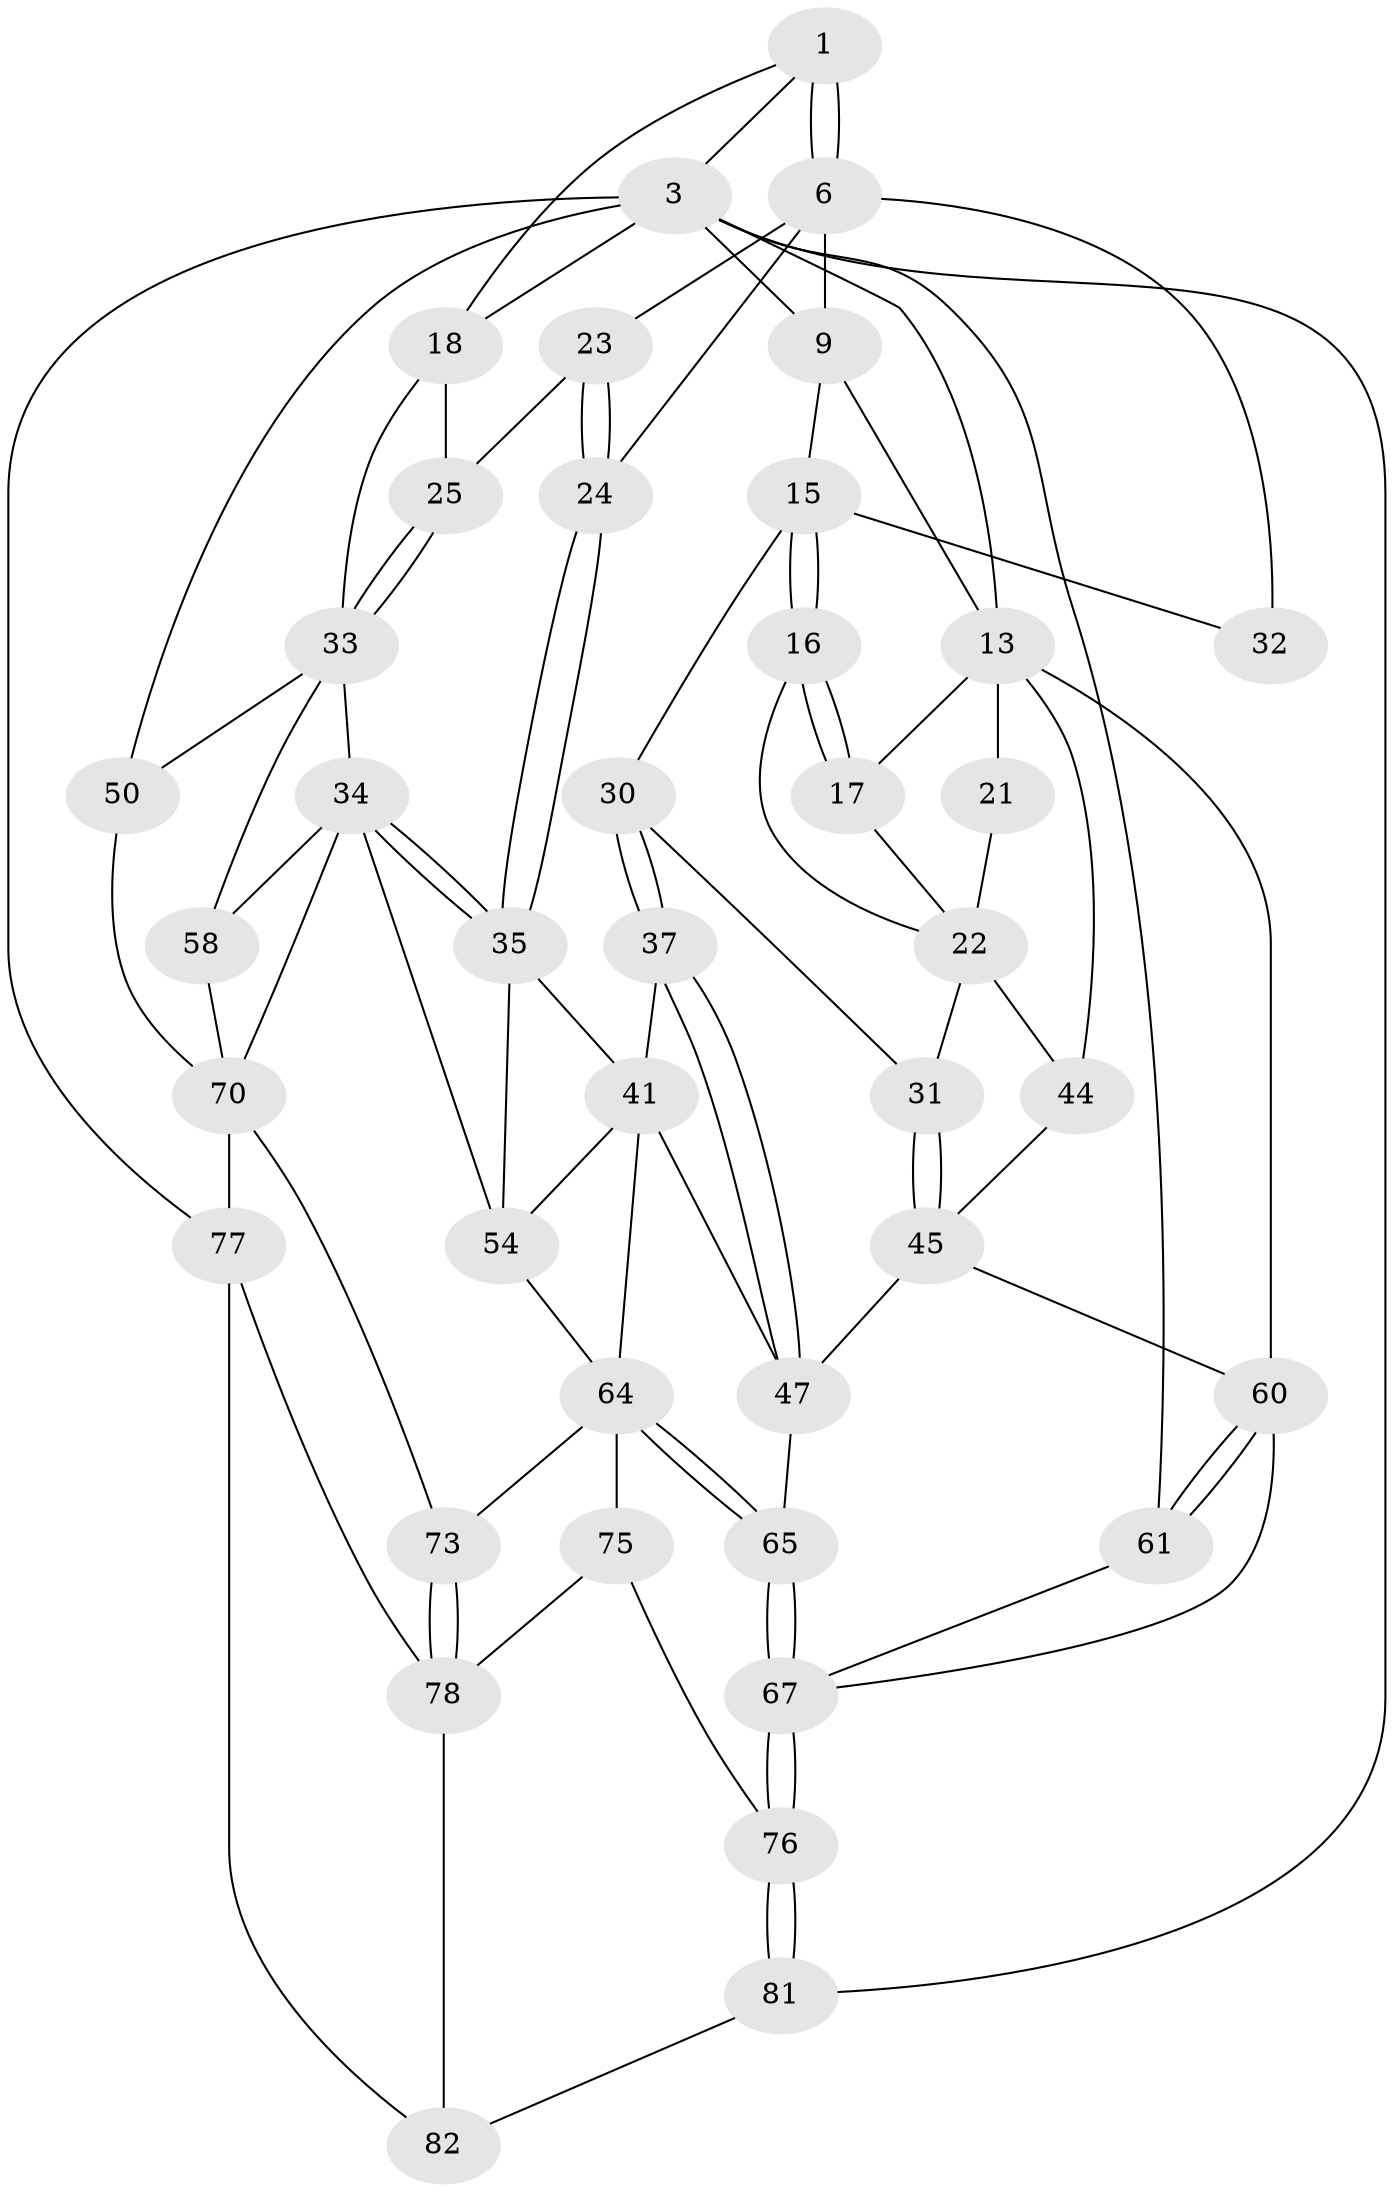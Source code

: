 // original degree distribution, {3: 0.036585365853658534, 4: 0.23170731707317074, 5: 0.5, 6: 0.23170731707317074}
// Generated by graph-tools (version 1.1) at 2025/28/03/15/25 16:28:00]
// undirected, 41 vertices, 93 edges
graph export_dot {
graph [start="1"]
  node [color=gray90,style=filled];
  1 [pos="+0.6094076575679288+0",super="+2"];
  3 [pos="+1+0",super="+4"];
  6 [pos="+0.6550344359685428+0.0936330750455928",super="+12+7"];
  9 [pos="+0.46257494274514266+0.1654975692396906",super="+10"];
  13 [pos="+0+0",super="+14+20"];
  15 [pos="+0.3317699263345175+0.23261150538719713",super="+29"];
  16 [pos="+0.3156323236316456+0.21375315062136185"];
  17 [pos="+0.19982286839220756+0"];
  18 [pos="+1+0.18735526649071665",super="+19"];
  21 [pos="+0.10999501459642376+0.18600260853075565"];
  22 [pos="+0.11716142713249657+0.17879064394723165",super="+26"];
  23 [pos="+0.7834102113686338+0.17015436094723663"];
  24 [pos="+0.6025914305776641+0.3037873541426955"];
  25 [pos="+0.8146142964743122+0.3084319132671419"];
  30 [pos="+0.29675123512206203+0.37765423411068066"];
  31 [pos="+0.23935206928624372+0.38223849632939155"];
  32 [pos="+0.5443021604481058+0.31077655639448143"];
  33 [pos="+0.7553927242090206+0.4068296049121271",super="+36"];
  34 [pos="+0.7438251405891811+0.4119510132047358",super="+56"];
  35 [pos="+0.6506579479080283+0.3490733048022274",super="+40"];
  37 [pos="+0.34563579403791683+0.43319497838729604",super="+38"];
  41 [pos="+0.4933720512569202+0.512638746335716",super="+52+42"];
  44 [pos="+0.059182052429176756+0.3747436849142593"];
  45 [pos="+0.16236907622457183+0.5487502324048166",super="+46"];
  47 [pos="+0.33976330569650176+0.5447295091133018",super="+48"];
  50 [pos="+1+0.6928171234844162"];
  54 [pos="+0.6356569368751063+0.6079110330237439",super="+55"];
  58 [pos="+0.8944494926769431+0.6099999385527466",super="+59+69"];
  60 [pos="+0+0.6449001311516414",super="+63"];
  61 [pos="+0+0.8885717301597514"];
  64 [pos="+0.38344295425425495+0.675012259722844",super="+66"];
  65 [pos="+0.25419496535302455+0.7641824506616959"];
  67 [pos="+0.22104273352582246+0.8359303366714065",super="+68"];
  70 [pos="+0.8402034569602966+0.7239849709067928",super="+71+72"];
  73 [pos="+0.6419999035125306+0.8253948743921384"];
  75 [pos="+0.39088845581566734+0.8512438876508903"];
  76 [pos="+0.24419888926316555+0.8638856514817808"];
  77 [pos="+0.8977595476618082+0.8539360707866213",super="+80"];
  78 [pos="+0.6813368142409193+1",super="+79"];
  81 [pos="+0.3376781423606233+1"];
  82 [pos="+0.6658297195488061+1"];
  1 -- 6 [weight=2];
  1 -- 6;
  1 -- 18;
  1 -- 3;
  3 -- 18;
  3 -- 81;
  3 -- 50;
  3 -- 61;
  3 -- 9;
  3 -- 13 [weight=2];
  3 -- 77;
  6 -- 23;
  6 -- 24;
  6 -- 9;
  6 -- 32;
  9 -- 15;
  9 -- 13;
  13 -- 17;
  13 -- 21;
  13 -- 44;
  13 -- 60;
  15 -- 16;
  15 -- 16;
  15 -- 32;
  15 -- 30;
  16 -- 17;
  16 -- 17;
  16 -- 22;
  17 -- 22;
  18 -- 25;
  18 -- 33;
  21 -- 22 [weight=2];
  22 -- 44;
  22 -- 31;
  23 -- 24;
  23 -- 24;
  23 -- 25;
  24 -- 35;
  24 -- 35;
  25 -- 33;
  25 -- 33;
  30 -- 31;
  30 -- 37;
  30 -- 37;
  31 -- 45;
  31 -- 45;
  33 -- 34;
  33 -- 50;
  33 -- 58;
  34 -- 35;
  34 -- 35;
  34 -- 70;
  34 -- 58;
  34 -- 54;
  35 -- 41;
  35 -- 54;
  37 -- 47;
  37 -- 47;
  37 -- 41 [weight=2];
  41 -- 64;
  41 -- 54;
  41 -- 47;
  44 -- 45;
  45 -- 60;
  45 -- 47;
  47 -- 65;
  50 -- 70;
  54 -- 64;
  58 -- 70;
  60 -- 61;
  60 -- 61;
  60 -- 67;
  61 -- 67;
  64 -- 65;
  64 -- 65;
  64 -- 73;
  64 -- 75;
  65 -- 67;
  65 -- 67;
  67 -- 76;
  67 -- 76;
  70 -- 73;
  70 -- 77;
  73 -- 78;
  73 -- 78;
  75 -- 76;
  75 -- 78;
  76 -- 81;
  76 -- 81;
  77 -- 78;
  77 -- 82;
  78 -- 82;
  81 -- 82;
}
